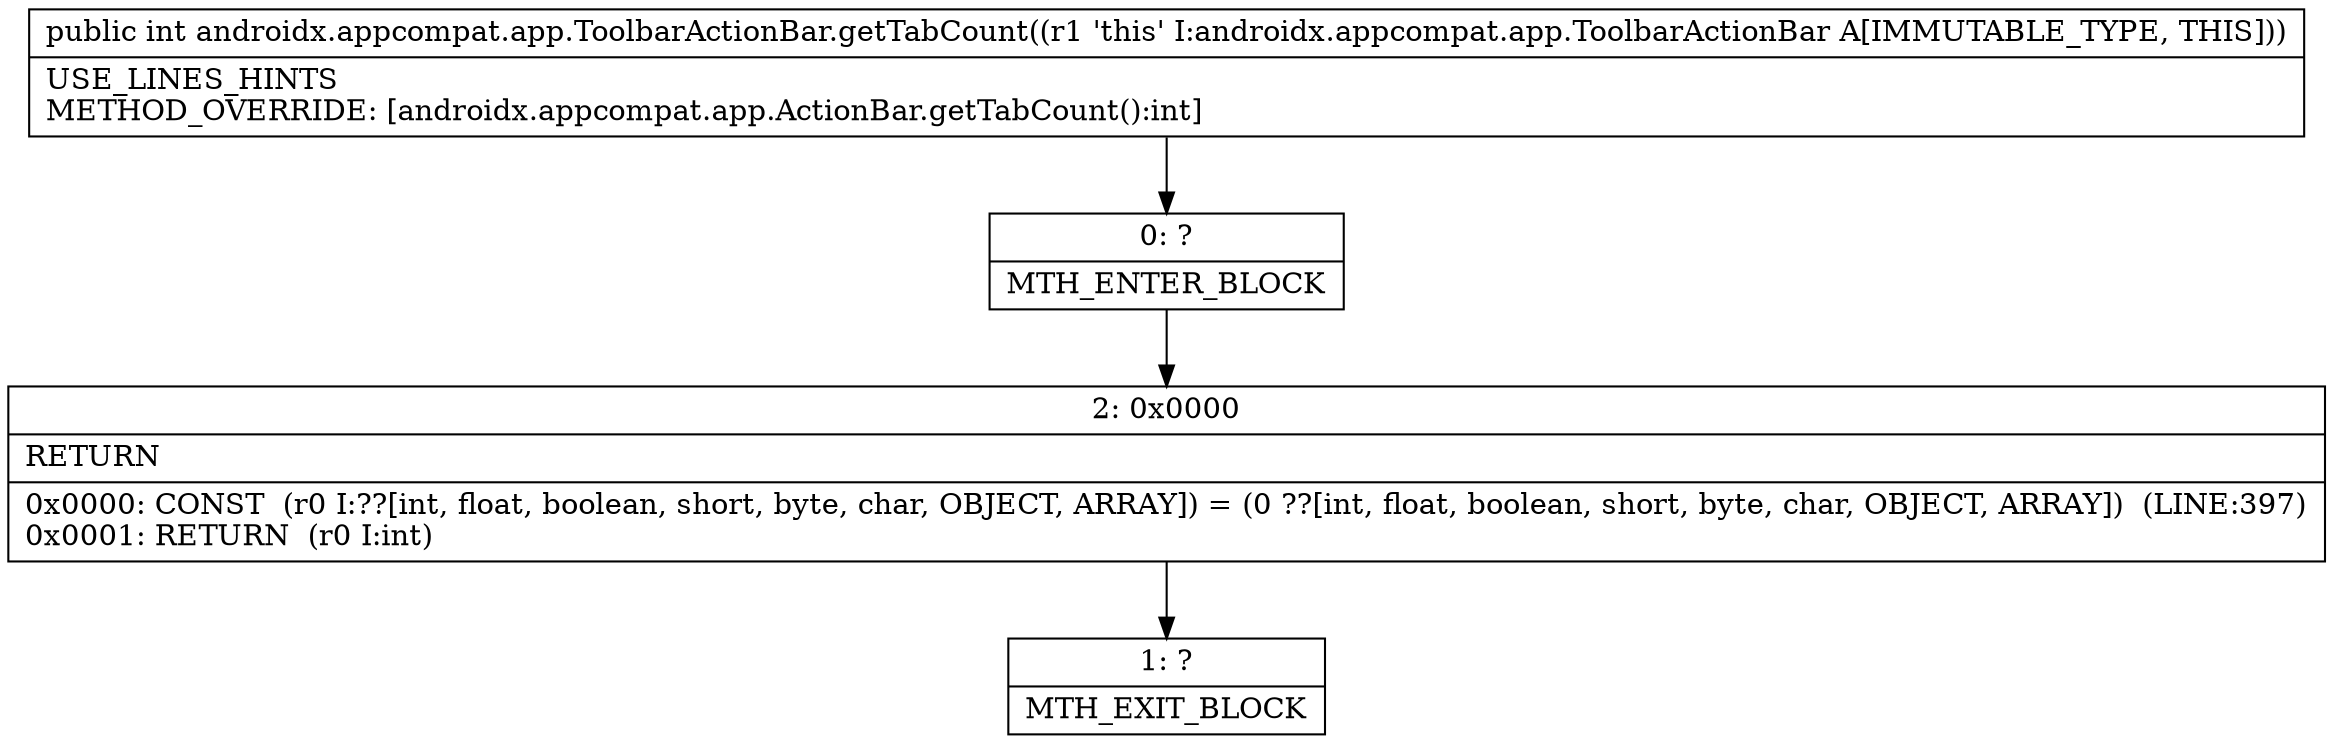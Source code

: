 digraph "CFG forandroidx.appcompat.app.ToolbarActionBar.getTabCount()I" {
Node_0 [shape=record,label="{0\:\ ?|MTH_ENTER_BLOCK\l}"];
Node_2 [shape=record,label="{2\:\ 0x0000|RETURN\l|0x0000: CONST  (r0 I:??[int, float, boolean, short, byte, char, OBJECT, ARRAY]) = (0 ??[int, float, boolean, short, byte, char, OBJECT, ARRAY])  (LINE:397)\l0x0001: RETURN  (r0 I:int) \l}"];
Node_1 [shape=record,label="{1\:\ ?|MTH_EXIT_BLOCK\l}"];
MethodNode[shape=record,label="{public int androidx.appcompat.app.ToolbarActionBar.getTabCount((r1 'this' I:androidx.appcompat.app.ToolbarActionBar A[IMMUTABLE_TYPE, THIS]))  | USE_LINES_HINTS\lMETHOD_OVERRIDE: [androidx.appcompat.app.ActionBar.getTabCount():int]\l}"];
MethodNode -> Node_0;Node_0 -> Node_2;
Node_2 -> Node_1;
}

